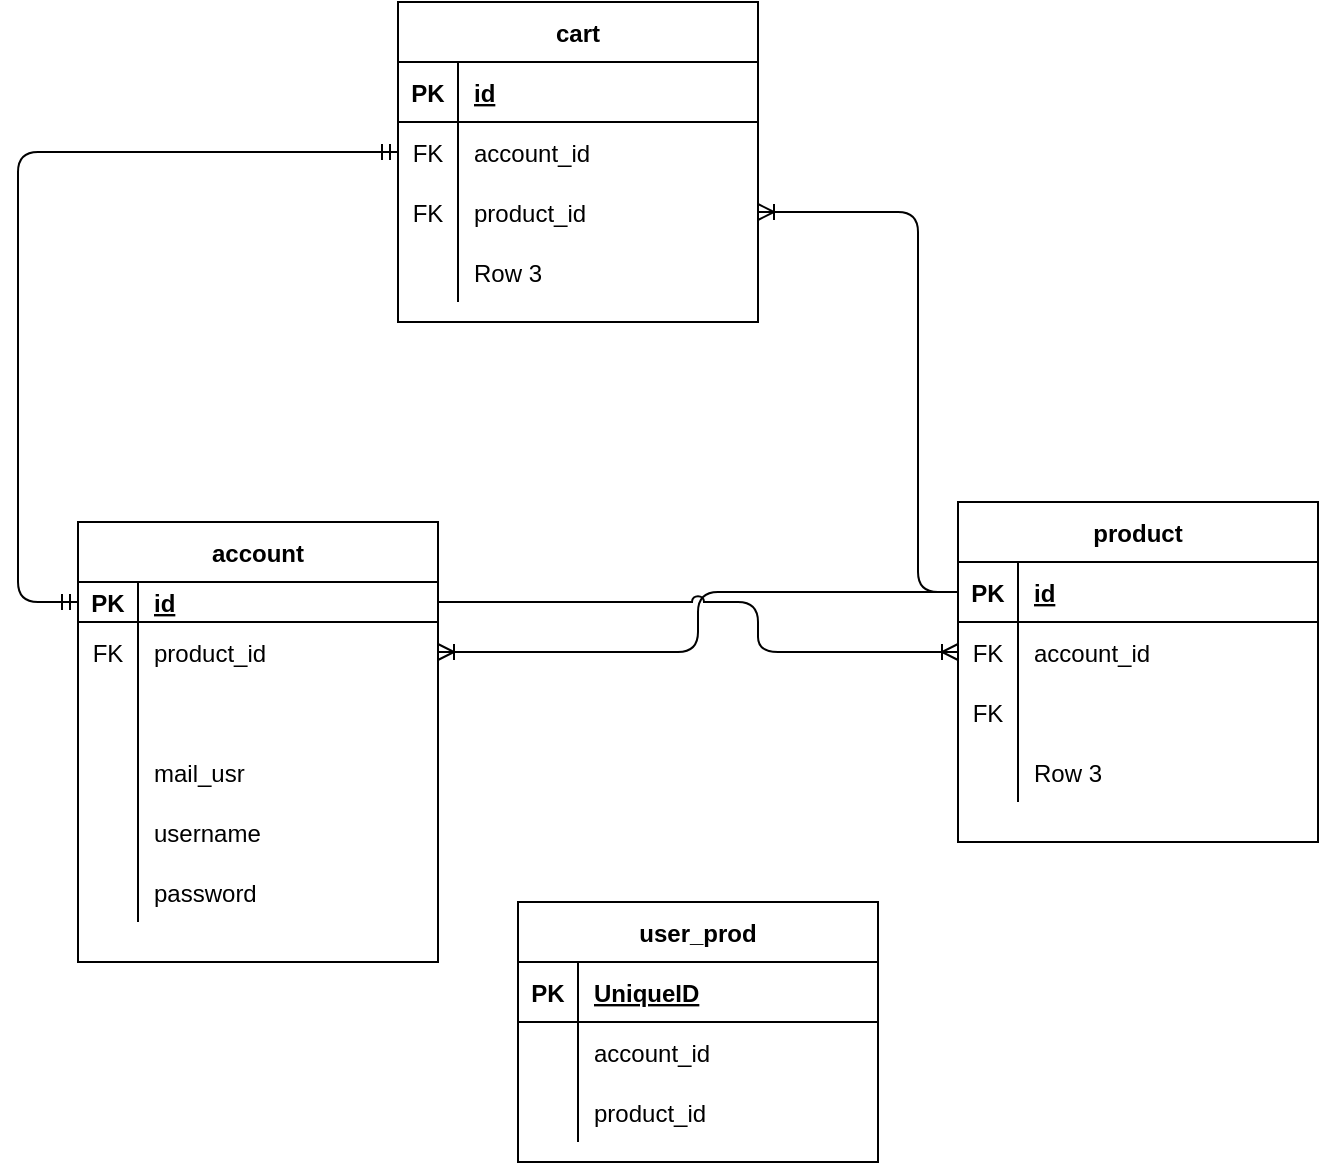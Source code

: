 <mxfile version="13.7.9" type="device"><diagram id="WNx_zFcyC8cdHpKCvoh7" name="Page-1"><mxGraphModel dx="1422" dy="762" grid="1" gridSize="10" guides="1" tooltips="1" connect="1" arrows="1" fold="1" page="1" pageScale="1" pageWidth="827" pageHeight="1169" math="0" shadow="0"><root><mxCell id="0"/><mxCell id="1" parent="0"/><mxCell id="XBjzqsMuPIh-TSjtRSes-1" value="cart" style="shape=table;startSize=30;container=1;collapsible=1;childLayout=tableLayout;fixedRows=1;rowLines=0;fontStyle=1;align=center;resizeLast=1;" vertex="1" parent="1"><mxGeometry x="270" y="130" width="180" height="160" as="geometry"/></mxCell><mxCell id="XBjzqsMuPIh-TSjtRSes-2" value="" style="shape=partialRectangle;collapsible=0;dropTarget=0;pointerEvents=0;fillColor=none;top=0;left=0;bottom=1;right=0;points=[[0,0.5],[1,0.5]];portConstraint=eastwest;" vertex="1" parent="XBjzqsMuPIh-TSjtRSes-1"><mxGeometry y="30" width="180" height="30" as="geometry"/></mxCell><mxCell id="XBjzqsMuPIh-TSjtRSes-3" value="PK" style="shape=partialRectangle;connectable=0;fillColor=none;top=0;left=0;bottom=0;right=0;fontStyle=1;overflow=hidden;" vertex="1" parent="XBjzqsMuPIh-TSjtRSes-2"><mxGeometry width="30" height="30" as="geometry"/></mxCell><mxCell id="XBjzqsMuPIh-TSjtRSes-4" value="id" style="shape=partialRectangle;connectable=0;fillColor=none;top=0;left=0;bottom=0;right=0;align=left;spacingLeft=6;fontStyle=5;overflow=hidden;" vertex="1" parent="XBjzqsMuPIh-TSjtRSes-2"><mxGeometry x="30" width="150" height="30" as="geometry"/></mxCell><mxCell id="XBjzqsMuPIh-TSjtRSes-5" value="" style="shape=partialRectangle;collapsible=0;dropTarget=0;pointerEvents=0;fillColor=none;top=0;left=0;bottom=0;right=0;points=[[0,0.5],[1,0.5]];portConstraint=eastwest;" vertex="1" parent="XBjzqsMuPIh-TSjtRSes-1"><mxGeometry y="60" width="180" height="30" as="geometry"/></mxCell><mxCell id="XBjzqsMuPIh-TSjtRSes-6" value="FK" style="shape=partialRectangle;connectable=0;fillColor=none;top=0;left=0;bottom=0;right=0;editable=1;overflow=hidden;" vertex="1" parent="XBjzqsMuPIh-TSjtRSes-5"><mxGeometry width="30" height="30" as="geometry"/></mxCell><mxCell id="XBjzqsMuPIh-TSjtRSes-7" value="account_id" style="shape=partialRectangle;connectable=0;fillColor=none;top=0;left=0;bottom=0;right=0;align=left;spacingLeft=6;overflow=hidden;" vertex="1" parent="XBjzqsMuPIh-TSjtRSes-5"><mxGeometry x="30" width="150" height="30" as="geometry"/></mxCell><mxCell id="XBjzqsMuPIh-TSjtRSes-8" value="" style="shape=partialRectangle;collapsible=0;dropTarget=0;pointerEvents=0;fillColor=none;top=0;left=0;bottom=0;right=0;points=[[0,0.5],[1,0.5]];portConstraint=eastwest;" vertex="1" parent="XBjzqsMuPIh-TSjtRSes-1"><mxGeometry y="90" width="180" height="30" as="geometry"/></mxCell><mxCell id="XBjzqsMuPIh-TSjtRSes-9" value="FK" style="shape=partialRectangle;connectable=0;fillColor=none;top=0;left=0;bottom=0;right=0;editable=1;overflow=hidden;" vertex="1" parent="XBjzqsMuPIh-TSjtRSes-8"><mxGeometry width="30" height="30" as="geometry"/></mxCell><mxCell id="XBjzqsMuPIh-TSjtRSes-10" value="product_id" style="shape=partialRectangle;connectable=0;fillColor=none;top=0;left=0;bottom=0;right=0;align=left;spacingLeft=6;overflow=hidden;" vertex="1" parent="XBjzqsMuPIh-TSjtRSes-8"><mxGeometry x="30" width="150" height="30" as="geometry"/></mxCell><mxCell id="XBjzqsMuPIh-TSjtRSes-11" value="" style="shape=partialRectangle;collapsible=0;dropTarget=0;pointerEvents=0;fillColor=none;top=0;left=0;bottom=0;right=0;points=[[0,0.5],[1,0.5]];portConstraint=eastwest;" vertex="1" parent="XBjzqsMuPIh-TSjtRSes-1"><mxGeometry y="120" width="180" height="30" as="geometry"/></mxCell><mxCell id="XBjzqsMuPIh-TSjtRSes-12" value="" style="shape=partialRectangle;connectable=0;fillColor=none;top=0;left=0;bottom=0;right=0;editable=1;overflow=hidden;" vertex="1" parent="XBjzqsMuPIh-TSjtRSes-11"><mxGeometry width="30" height="30" as="geometry"/></mxCell><mxCell id="XBjzqsMuPIh-TSjtRSes-13" value="Row 3" style="shape=partialRectangle;connectable=0;fillColor=none;top=0;left=0;bottom=0;right=0;align=left;spacingLeft=6;overflow=hidden;" vertex="1" parent="XBjzqsMuPIh-TSjtRSes-11"><mxGeometry x="30" width="150" height="30" as="geometry"/></mxCell><mxCell id="XBjzqsMuPIh-TSjtRSes-14" value="product" style="shape=table;startSize=30;container=1;collapsible=1;childLayout=tableLayout;fixedRows=1;rowLines=0;fontStyle=1;align=center;resizeLast=1;" vertex="1" parent="1"><mxGeometry x="550" y="380" width="180" height="170" as="geometry"/></mxCell><mxCell id="XBjzqsMuPIh-TSjtRSes-15" value="" style="shape=partialRectangle;collapsible=0;dropTarget=0;pointerEvents=0;fillColor=none;top=0;left=0;bottom=1;right=0;points=[[0,0.5],[1,0.5]];portConstraint=eastwest;" vertex="1" parent="XBjzqsMuPIh-TSjtRSes-14"><mxGeometry y="30" width="180" height="30" as="geometry"/></mxCell><mxCell id="XBjzqsMuPIh-TSjtRSes-16" value="PK" style="shape=partialRectangle;connectable=0;fillColor=none;top=0;left=0;bottom=0;right=0;fontStyle=1;overflow=hidden;" vertex="1" parent="XBjzqsMuPIh-TSjtRSes-15"><mxGeometry width="30" height="30" as="geometry"/></mxCell><mxCell id="XBjzqsMuPIh-TSjtRSes-17" value="id" style="shape=partialRectangle;connectable=0;fillColor=none;top=0;left=0;bottom=0;right=0;align=left;spacingLeft=6;fontStyle=5;overflow=hidden;" vertex="1" parent="XBjzqsMuPIh-TSjtRSes-15"><mxGeometry x="30" width="150" height="30" as="geometry"/></mxCell><mxCell id="XBjzqsMuPIh-TSjtRSes-18" value="" style="shape=partialRectangle;collapsible=0;dropTarget=0;pointerEvents=0;fillColor=none;top=0;left=0;bottom=0;right=0;points=[[0,0.5],[1,0.5]];portConstraint=eastwest;" vertex="1" parent="XBjzqsMuPIh-TSjtRSes-14"><mxGeometry y="60" width="180" height="30" as="geometry"/></mxCell><mxCell id="XBjzqsMuPIh-TSjtRSes-19" value="FK" style="shape=partialRectangle;connectable=0;fillColor=none;top=0;left=0;bottom=0;right=0;editable=1;overflow=hidden;" vertex="1" parent="XBjzqsMuPIh-TSjtRSes-18"><mxGeometry width="30" height="30" as="geometry"/></mxCell><mxCell id="XBjzqsMuPIh-TSjtRSes-20" value="account_id" style="shape=partialRectangle;connectable=0;fillColor=none;top=0;left=0;bottom=0;right=0;align=left;spacingLeft=6;overflow=hidden;" vertex="1" parent="XBjzqsMuPIh-TSjtRSes-18"><mxGeometry x="30" width="150" height="30" as="geometry"/></mxCell><mxCell id="XBjzqsMuPIh-TSjtRSes-21" value="" style="shape=partialRectangle;collapsible=0;dropTarget=0;pointerEvents=0;fillColor=none;top=0;left=0;bottom=0;right=0;points=[[0,0.5],[1,0.5]];portConstraint=eastwest;" vertex="1" parent="XBjzqsMuPIh-TSjtRSes-14"><mxGeometry y="90" width="180" height="30" as="geometry"/></mxCell><mxCell id="XBjzqsMuPIh-TSjtRSes-22" value="FK" style="shape=partialRectangle;connectable=0;fillColor=none;top=0;left=0;bottom=0;right=0;editable=1;overflow=hidden;" vertex="1" parent="XBjzqsMuPIh-TSjtRSes-21"><mxGeometry width="30" height="30" as="geometry"/></mxCell><mxCell id="XBjzqsMuPIh-TSjtRSes-23" value="" style="shape=partialRectangle;connectable=0;fillColor=none;top=0;left=0;bottom=0;right=0;align=left;spacingLeft=6;overflow=hidden;" vertex="1" parent="XBjzqsMuPIh-TSjtRSes-21"><mxGeometry x="30" width="150" height="30" as="geometry"/></mxCell><mxCell id="XBjzqsMuPIh-TSjtRSes-24" value="" style="shape=partialRectangle;collapsible=0;dropTarget=0;pointerEvents=0;fillColor=none;top=0;left=0;bottom=0;right=0;points=[[0,0.5],[1,0.5]];portConstraint=eastwest;" vertex="1" parent="XBjzqsMuPIh-TSjtRSes-14"><mxGeometry y="120" width="180" height="30" as="geometry"/></mxCell><mxCell id="XBjzqsMuPIh-TSjtRSes-25" value="" style="shape=partialRectangle;connectable=0;fillColor=none;top=0;left=0;bottom=0;right=0;editable=1;overflow=hidden;" vertex="1" parent="XBjzqsMuPIh-TSjtRSes-24"><mxGeometry width="30" height="30" as="geometry"/></mxCell><mxCell id="XBjzqsMuPIh-TSjtRSes-26" value="Row 3" style="shape=partialRectangle;connectable=0;fillColor=none;top=0;left=0;bottom=0;right=0;align=left;spacingLeft=6;overflow=hidden;" vertex="1" parent="XBjzqsMuPIh-TSjtRSes-24"><mxGeometry x="30" width="150" height="30" as="geometry"/></mxCell><mxCell id="XBjzqsMuPIh-TSjtRSes-27" value="account" style="shape=table;startSize=30;container=1;collapsible=1;childLayout=tableLayout;fixedRows=1;rowLines=0;fontStyle=1;align=center;resizeLast=1;" vertex="1" parent="1"><mxGeometry x="110" y="390" width="180" height="220" as="geometry"/></mxCell><mxCell id="XBjzqsMuPIh-TSjtRSes-28" value="" style="shape=partialRectangle;collapsible=0;dropTarget=0;pointerEvents=0;fillColor=none;top=0;left=0;bottom=1;right=0;points=[[0,0.5],[1,0.5]];portConstraint=eastwest;" vertex="1" parent="XBjzqsMuPIh-TSjtRSes-27"><mxGeometry y="30" width="180" height="20" as="geometry"/></mxCell><mxCell id="XBjzqsMuPIh-TSjtRSes-29" value="PK" style="shape=partialRectangle;connectable=0;fillColor=none;top=0;left=0;bottom=0;right=0;fontStyle=1;overflow=hidden;" vertex="1" parent="XBjzqsMuPIh-TSjtRSes-28"><mxGeometry width="30" height="20" as="geometry"/></mxCell><mxCell id="XBjzqsMuPIh-TSjtRSes-30" value="id" style="shape=partialRectangle;connectable=0;fillColor=none;top=0;left=0;bottom=0;right=0;align=left;spacingLeft=6;fontStyle=5;overflow=hidden;" vertex="1" parent="XBjzqsMuPIh-TSjtRSes-28"><mxGeometry x="30" width="150" height="20" as="geometry"/></mxCell><mxCell id="XBjzqsMuPIh-TSjtRSes-31" value="" style="shape=partialRectangle;collapsible=0;dropTarget=0;pointerEvents=0;fillColor=none;top=0;left=0;bottom=0;right=0;points=[[0,0.5],[1,0.5]];portConstraint=eastwest;" vertex="1" parent="XBjzqsMuPIh-TSjtRSes-27"><mxGeometry y="50" width="180" height="30" as="geometry"/></mxCell><mxCell id="XBjzqsMuPIh-TSjtRSes-32" value="FK" style="shape=partialRectangle;connectable=0;fillColor=none;top=0;left=0;bottom=0;right=0;editable=1;overflow=hidden;" vertex="1" parent="XBjzqsMuPIh-TSjtRSes-31"><mxGeometry width="30" height="30" as="geometry"/></mxCell><mxCell id="XBjzqsMuPIh-TSjtRSes-33" value="product_id" style="shape=partialRectangle;connectable=0;fillColor=none;top=0;left=0;bottom=0;right=0;align=left;spacingLeft=6;overflow=hidden;" vertex="1" parent="XBjzqsMuPIh-TSjtRSes-31"><mxGeometry x="30" width="150" height="30" as="geometry"/></mxCell><mxCell id="XBjzqsMuPIh-TSjtRSes-52" style="shape=partialRectangle;collapsible=0;dropTarget=0;pointerEvents=0;fillColor=none;top=0;left=0;bottom=0;right=0;points=[[0,0.5],[1,0.5]];portConstraint=eastwest;" vertex="1" parent="XBjzqsMuPIh-TSjtRSes-27"><mxGeometry y="80" width="180" height="30" as="geometry"/></mxCell><mxCell id="XBjzqsMuPIh-TSjtRSes-53" style="shape=partialRectangle;connectable=0;fillColor=none;top=0;left=0;bottom=0;right=0;editable=1;overflow=hidden;" vertex="1" parent="XBjzqsMuPIh-TSjtRSes-52"><mxGeometry width="30" height="30" as="geometry"/></mxCell><mxCell id="XBjzqsMuPIh-TSjtRSes-54" value="" style="shape=partialRectangle;connectable=0;fillColor=none;top=0;left=0;bottom=0;right=0;align=left;spacingLeft=6;overflow=hidden;" vertex="1" parent="XBjzqsMuPIh-TSjtRSes-52"><mxGeometry x="30" width="150" height="30" as="geometry"/></mxCell><mxCell id="XBjzqsMuPIh-TSjtRSes-34" value="" style="shape=partialRectangle;collapsible=0;dropTarget=0;pointerEvents=0;fillColor=none;top=0;left=0;bottom=0;right=0;points=[[0,0.5],[1,0.5]];portConstraint=eastwest;" vertex="1" parent="XBjzqsMuPIh-TSjtRSes-27"><mxGeometry y="110" width="180" height="30" as="geometry"/></mxCell><mxCell id="XBjzqsMuPIh-TSjtRSes-35" value="" style="shape=partialRectangle;connectable=0;fillColor=none;top=0;left=0;bottom=0;right=0;editable=1;overflow=hidden;" vertex="1" parent="XBjzqsMuPIh-TSjtRSes-34"><mxGeometry width="30" height="30" as="geometry"/></mxCell><mxCell id="XBjzqsMuPIh-TSjtRSes-36" value="mail_usr" style="shape=partialRectangle;connectable=0;fillColor=none;top=0;left=0;bottom=0;right=0;align=left;spacingLeft=6;overflow=hidden;" vertex="1" parent="XBjzqsMuPIh-TSjtRSes-34"><mxGeometry x="30" width="150" height="30" as="geometry"/></mxCell><mxCell id="XBjzqsMuPIh-TSjtRSes-37" value="" style="shape=partialRectangle;collapsible=0;dropTarget=0;pointerEvents=0;fillColor=none;top=0;left=0;bottom=0;right=0;points=[[0,0.5],[1,0.5]];portConstraint=eastwest;" vertex="1" parent="XBjzqsMuPIh-TSjtRSes-27"><mxGeometry y="140" width="180" height="30" as="geometry"/></mxCell><mxCell id="XBjzqsMuPIh-TSjtRSes-38" value="" style="shape=partialRectangle;connectable=0;fillColor=none;top=0;left=0;bottom=0;right=0;editable=1;overflow=hidden;" vertex="1" parent="XBjzqsMuPIh-TSjtRSes-37"><mxGeometry width="30" height="30" as="geometry"/></mxCell><mxCell id="XBjzqsMuPIh-TSjtRSes-39" value="username" style="shape=partialRectangle;connectable=0;fillColor=none;top=0;left=0;bottom=0;right=0;align=left;spacingLeft=6;overflow=hidden;" vertex="1" parent="XBjzqsMuPIh-TSjtRSes-37"><mxGeometry x="30" width="150" height="30" as="geometry"/></mxCell><mxCell id="XBjzqsMuPIh-TSjtRSes-44" style="shape=partialRectangle;collapsible=0;dropTarget=0;pointerEvents=0;fillColor=none;top=0;left=0;bottom=0;right=0;points=[[0,0.5],[1,0.5]];portConstraint=eastwest;" vertex="1" parent="XBjzqsMuPIh-TSjtRSes-27"><mxGeometry y="170" width="180" height="30" as="geometry"/></mxCell><mxCell id="XBjzqsMuPIh-TSjtRSes-45" style="shape=partialRectangle;connectable=0;fillColor=none;top=0;left=0;bottom=0;right=0;editable=1;overflow=hidden;" vertex="1" parent="XBjzqsMuPIh-TSjtRSes-44"><mxGeometry width="30" height="30" as="geometry"/></mxCell><mxCell id="XBjzqsMuPIh-TSjtRSes-46" value="password" style="shape=partialRectangle;connectable=0;fillColor=none;top=0;left=0;bottom=0;right=0;align=left;spacingLeft=6;overflow=hidden;" vertex="1" parent="XBjzqsMuPIh-TSjtRSes-44"><mxGeometry x="30" width="150" height="30" as="geometry"/></mxCell><mxCell id="XBjzqsMuPIh-TSjtRSes-47" value="" style="edgeStyle=orthogonalEdgeStyle;fontSize=12;html=1;endArrow=ERmandOne;startArrow=ERmandOne;entryX=0;entryY=0.5;entryDx=0;entryDy=0;" edge="1" parent="1" target="XBjzqsMuPIh-TSjtRSes-5"><mxGeometry width="100" height="100" relative="1" as="geometry"><mxPoint x="110" y="430" as="sourcePoint"/><mxPoint x="460" y="340" as="targetPoint"/><Array as="points"><mxPoint x="80" y="430"/><mxPoint x="80" y="205"/></Array></mxGeometry></mxCell><mxCell id="XBjzqsMuPIh-TSjtRSes-55" value="" style="edgeStyle=orthogonalEdgeStyle;fontSize=12;html=1;endArrow=ERoneToMany;entryX=1;entryY=0.5;entryDx=0;entryDy=0;" edge="1" parent="1" source="XBjzqsMuPIh-TSjtRSes-15" target="XBjzqsMuPIh-TSjtRSes-8"><mxGeometry width="100" height="100" relative="1" as="geometry"><mxPoint x="530" y="180" as="sourcePoint"/><mxPoint x="600" y="190" as="targetPoint"/><Array as="points"><mxPoint x="530" y="425"/><mxPoint x="530" y="235"/></Array></mxGeometry></mxCell><mxCell id="XBjzqsMuPIh-TSjtRSes-56" value="user_prod" style="shape=table;startSize=30;container=1;collapsible=1;childLayout=tableLayout;fixedRows=1;rowLines=0;fontStyle=1;align=center;resizeLast=1;" vertex="1" parent="1"><mxGeometry x="330" y="580" width="180" height="130" as="geometry"/></mxCell><mxCell id="XBjzqsMuPIh-TSjtRSes-57" value="" style="shape=partialRectangle;collapsible=0;dropTarget=0;pointerEvents=0;fillColor=none;top=0;left=0;bottom=1;right=0;points=[[0,0.5],[1,0.5]];portConstraint=eastwest;" vertex="1" parent="XBjzqsMuPIh-TSjtRSes-56"><mxGeometry y="30" width="180" height="30" as="geometry"/></mxCell><mxCell id="XBjzqsMuPIh-TSjtRSes-58" value="PK" style="shape=partialRectangle;connectable=0;fillColor=none;top=0;left=0;bottom=0;right=0;fontStyle=1;overflow=hidden;" vertex="1" parent="XBjzqsMuPIh-TSjtRSes-57"><mxGeometry width="30" height="30" as="geometry"/></mxCell><mxCell id="XBjzqsMuPIh-TSjtRSes-59" value="UniqueID" style="shape=partialRectangle;connectable=0;fillColor=none;top=0;left=0;bottom=0;right=0;align=left;spacingLeft=6;fontStyle=5;overflow=hidden;" vertex="1" parent="XBjzqsMuPIh-TSjtRSes-57"><mxGeometry x="30" width="150" height="30" as="geometry"/></mxCell><mxCell id="XBjzqsMuPIh-TSjtRSes-60" value="" style="shape=partialRectangle;collapsible=0;dropTarget=0;pointerEvents=0;fillColor=none;top=0;left=0;bottom=0;right=0;points=[[0,0.5],[1,0.5]];portConstraint=eastwest;" vertex="1" parent="XBjzqsMuPIh-TSjtRSes-56"><mxGeometry y="60" width="180" height="30" as="geometry"/></mxCell><mxCell id="XBjzqsMuPIh-TSjtRSes-61" value="" style="shape=partialRectangle;connectable=0;fillColor=none;top=0;left=0;bottom=0;right=0;editable=1;overflow=hidden;" vertex="1" parent="XBjzqsMuPIh-TSjtRSes-60"><mxGeometry width="30" height="30" as="geometry"/></mxCell><mxCell id="XBjzqsMuPIh-TSjtRSes-62" value="account_id" style="shape=partialRectangle;connectable=0;fillColor=none;top=0;left=0;bottom=0;right=0;align=left;spacingLeft=6;overflow=hidden;" vertex="1" parent="XBjzqsMuPIh-TSjtRSes-60"><mxGeometry x="30" width="150" height="30" as="geometry"/></mxCell><mxCell id="XBjzqsMuPIh-TSjtRSes-63" value="" style="shape=partialRectangle;collapsible=0;dropTarget=0;pointerEvents=0;fillColor=none;top=0;left=0;bottom=0;right=0;points=[[0,0.5],[1,0.5]];portConstraint=eastwest;" vertex="1" parent="XBjzqsMuPIh-TSjtRSes-56"><mxGeometry y="90" width="180" height="30" as="geometry"/></mxCell><mxCell id="XBjzqsMuPIh-TSjtRSes-64" value="" style="shape=partialRectangle;connectable=0;fillColor=none;top=0;left=0;bottom=0;right=0;editable=1;overflow=hidden;" vertex="1" parent="XBjzqsMuPIh-TSjtRSes-63"><mxGeometry width="30" height="30" as="geometry"/></mxCell><mxCell id="XBjzqsMuPIh-TSjtRSes-65" value="product_id" style="shape=partialRectangle;connectable=0;fillColor=none;top=0;left=0;bottom=0;right=0;align=left;spacingLeft=6;overflow=hidden;" vertex="1" parent="XBjzqsMuPIh-TSjtRSes-63"><mxGeometry x="30" width="150" height="30" as="geometry"/></mxCell><mxCell id="XBjzqsMuPIh-TSjtRSes-69" value="" style="edgeStyle=orthogonalEdgeStyle;fontSize=12;html=1;endArrow=ERoneToMany;exitX=0;exitY=0.5;exitDx=0;exitDy=0;entryX=1;entryY=0.5;entryDx=0;entryDy=0;jumpStyle=arc;" edge="1" parent="1" source="XBjzqsMuPIh-TSjtRSes-15" target="XBjzqsMuPIh-TSjtRSes-31"><mxGeometry width="100" height="100" relative="1" as="geometry"><mxPoint x="360" y="440" as="sourcePoint"/><mxPoint x="460" y="340" as="targetPoint"/><Array as="points"><mxPoint x="420" y="425"/><mxPoint x="420" y="455"/></Array></mxGeometry></mxCell><mxCell id="XBjzqsMuPIh-TSjtRSes-70" value="" style="edgeStyle=orthogonalEdgeStyle;fontSize=12;html=1;endArrow=ERoneToMany;exitX=1;exitY=0.5;exitDx=0;exitDy=0;entryX=0;entryY=0.5;entryDx=0;entryDy=0;jumpStyle=arc;" edge="1" parent="1" source="XBjzqsMuPIh-TSjtRSes-28" target="XBjzqsMuPIh-TSjtRSes-18"><mxGeometry width="100" height="100" relative="1" as="geometry"><mxPoint x="360" y="440" as="sourcePoint"/><mxPoint x="460" y="340" as="targetPoint"/><Array as="points"><mxPoint x="450" y="430"/><mxPoint x="450" y="455"/></Array></mxGeometry></mxCell></root></mxGraphModel></diagram></mxfile>